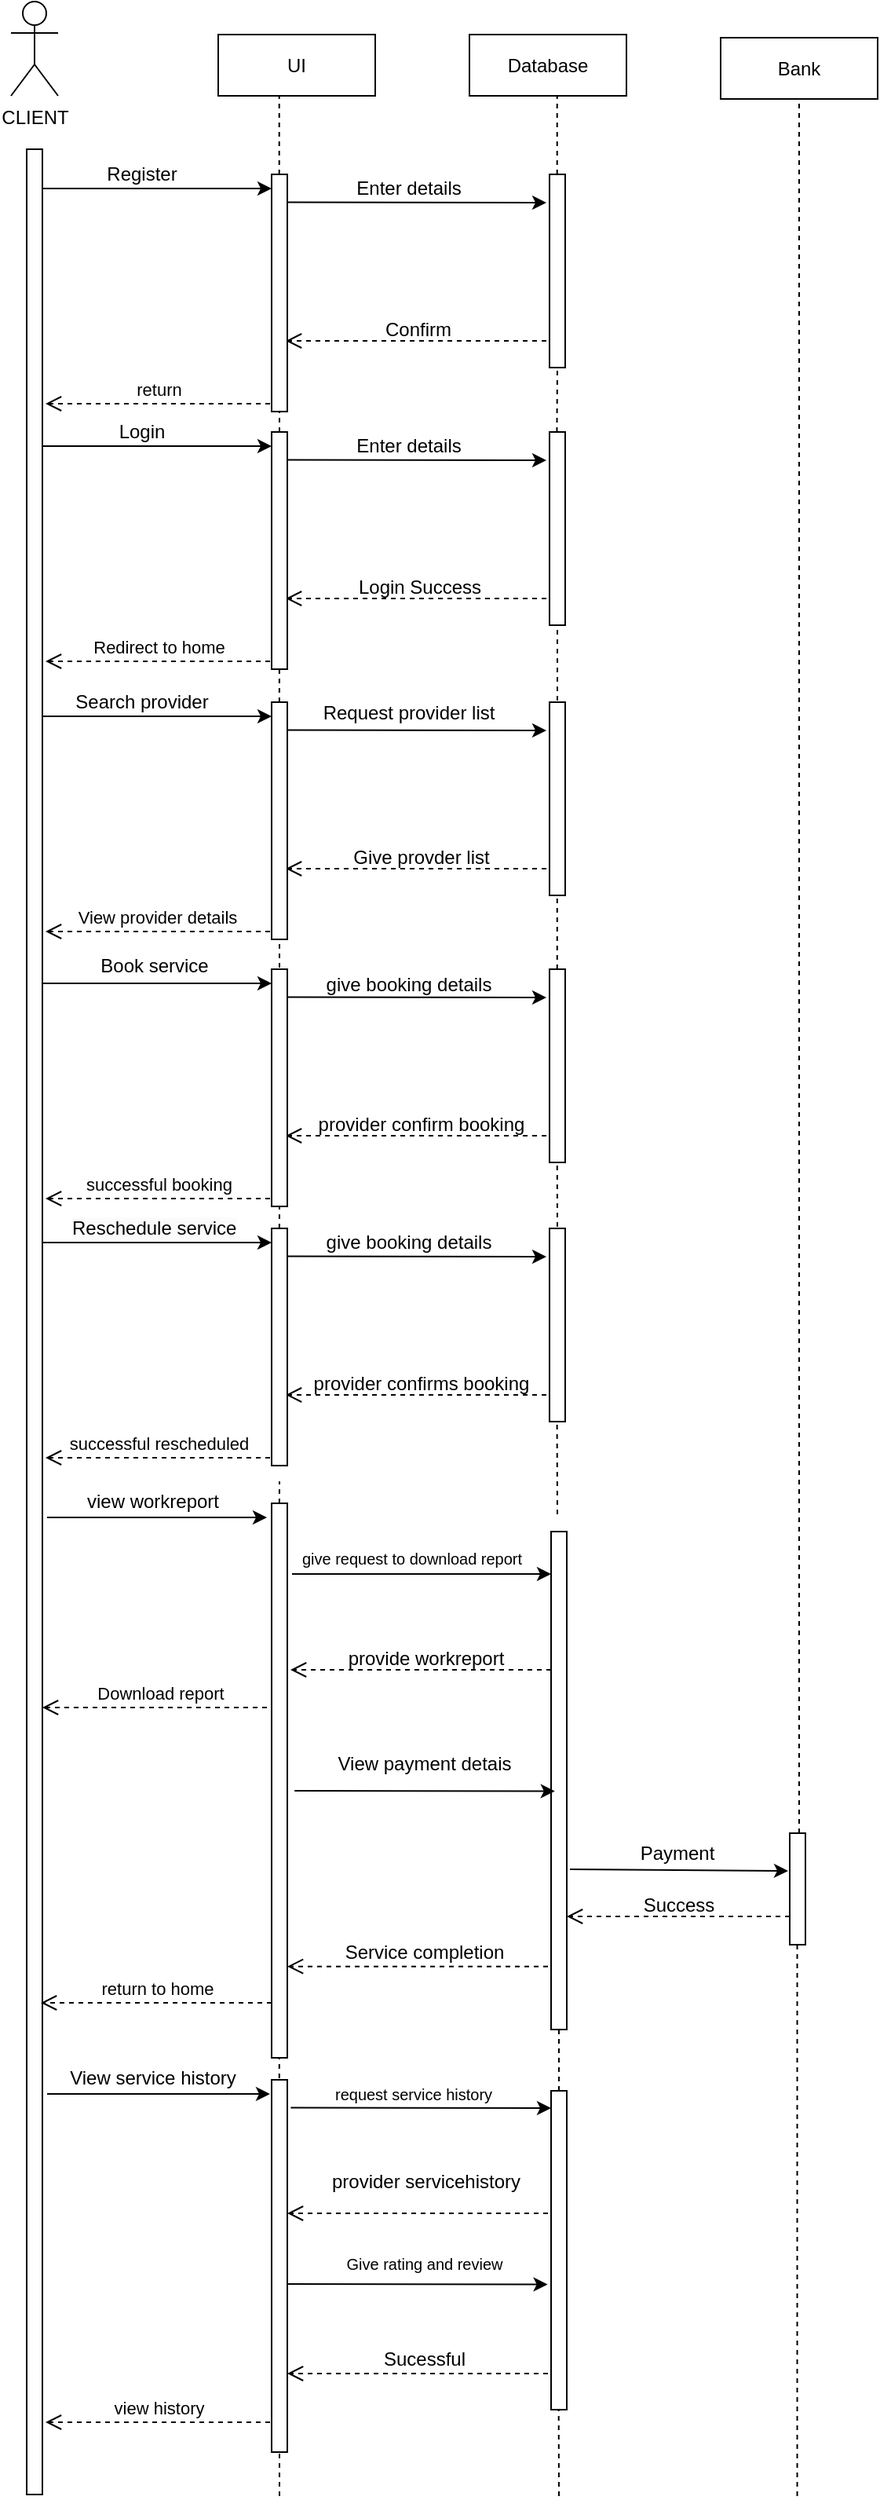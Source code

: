 <mxfile version="23.1.1" type="device">
  <diagram name="Page-1" id="2YBvvXClWsGukQMizWep">
    <mxGraphModel dx="3713" dy="1860" grid="0" gridSize="10" guides="1" tooltips="1" connect="1" arrows="1" fold="1" page="1" pageScale="1" pageWidth="1100" pageHeight="1700" math="0" shadow="0">
      <root>
        <mxCell id="0" />
        <mxCell id="1" parent="0" />
        <mxCell id="aM9ryv3xv72pqoxQDRHE-8" value="return" style="html=1;verticalAlign=bottom;endArrow=open;dashed=1;endSize=8;edgeStyle=elbowEdgeStyle;elbow=vertical;curved=0;rounded=0;" parent="1" edge="1">
          <mxGeometry x="0.003" relative="1" as="geometry">
            <mxPoint x="118" y="280" as="targetPoint" />
            <Array as="points">
              <mxPoint x="190" y="280" />
            </Array>
            <mxPoint x="261" y="280" as="sourcePoint" />
            <mxPoint as="offset" />
          </mxGeometry>
        </mxCell>
        <mxCell id="08ouj5gp9ZTIwRJ0SyTi-5" value="CLIENT" style="shape=umlActor;verticalLabelPosition=bottom;verticalAlign=top;html=1;outlineConnect=0;" parent="1" vertex="1">
          <mxGeometry x="96" y="24" width="30" height="60" as="geometry" />
        </mxCell>
        <mxCell id="08ouj5gp9ZTIwRJ0SyTi-7" value="" style="html=1;points=[];perimeter=orthogonalPerimeter;outlineConnect=0;targetShapes=umlLifeline;portConstraint=eastwest;newEdgeStyle={&quot;edgeStyle&quot;:&quot;elbowEdgeStyle&quot;,&quot;elbow&quot;:&quot;vertical&quot;,&quot;curved&quot;:0,&quot;rounded&quot;:0};" parent="1" vertex="1">
          <mxGeometry x="106" y="118" width="10" height="1493" as="geometry" />
        </mxCell>
        <mxCell id="08ouj5gp9ZTIwRJ0SyTi-8" value="" style="endArrow=classic;html=1;rounded=0;" parent="1" source="08ouj5gp9ZTIwRJ0SyTi-7" edge="1">
          <mxGeometry width="50" height="50" relative="1" as="geometry">
            <mxPoint x="345" y="193" as="sourcePoint" />
            <mxPoint x="262" y="143" as="targetPoint" />
          </mxGeometry>
        </mxCell>
        <mxCell id="08ouj5gp9ZTIwRJ0SyTi-9" value="Register" style="text;html=1;align=center;verticalAlign=middle;resizable=0;points=[];autosize=1;strokeColor=none;fillColor=none;" parent="1" vertex="1">
          <mxGeometry x="147" y="121" width="63" height="26" as="geometry" />
        </mxCell>
        <mxCell id="08ouj5gp9ZTIwRJ0SyTi-10" value="" style="endArrow=classic;html=1;rounded=0;exitX=1.02;exitY=0.169;exitDx=0;exitDy=0;exitPerimeter=0;" parent="1" edge="1">
          <mxGeometry width="50" height="50" relative="1" as="geometry">
            <mxPoint x="271.2" y="151.73" as="sourcePoint" />
            <mxPoint x="437" y="152" as="targetPoint" />
          </mxGeometry>
        </mxCell>
        <mxCell id="08ouj5gp9ZTIwRJ0SyTi-11" value="Enter details" style="text;html=1;align=center;verticalAlign=middle;resizable=0;points=[];autosize=1;strokeColor=none;fillColor=none;" parent="1" vertex="1">
          <mxGeometry x="306" y="130" width="85" height="26" as="geometry" />
        </mxCell>
        <mxCell id="08ouj5gp9ZTIwRJ0SyTi-12" value="" style="html=1;verticalAlign=bottom;endArrow=open;dashed=1;endSize=8;edgeStyle=elbowEdgeStyle;elbow=vertical;curved=0;rounded=0;" parent="1" edge="1">
          <mxGeometry x="0.003" relative="1" as="geometry">
            <mxPoint x="271" y="240" as="targetPoint" />
            <Array as="points">
              <mxPoint x="330" y="240" />
            </Array>
            <mxPoint x="437" y="240" as="sourcePoint" />
            <mxPoint as="offset" />
          </mxGeometry>
        </mxCell>
        <mxCell id="08ouj5gp9ZTIwRJ0SyTi-13" value="Confirm" style="text;html=1;align=center;verticalAlign=middle;resizable=0;points=[];autosize=1;strokeColor=none;fillColor=none;" parent="1" vertex="1">
          <mxGeometry x="325" y="220" width="60" height="26" as="geometry" />
        </mxCell>
        <mxCell id="08ouj5gp9ZTIwRJ0SyTi-14" value="" style="html=1;points=[];perimeter=orthogonalPerimeter;outlineConnect=0;targetShapes=umlLifeline;portConstraint=eastwest;newEdgeStyle={&quot;edgeStyle&quot;:&quot;elbowEdgeStyle&quot;,&quot;elbow&quot;:&quot;vertical&quot;,&quot;curved&quot;:0,&quot;rounded&quot;:0};" parent="1" vertex="1">
          <mxGeometry x="262" y="134" width="10" height="151" as="geometry" />
        </mxCell>
        <mxCell id="08ouj5gp9ZTIwRJ0SyTi-15" value="UI" style="rounded=0;whiteSpace=wrap;html=1;" parent="1" vertex="1">
          <mxGeometry x="228" y="45" width="100" height="39" as="geometry" />
        </mxCell>
        <mxCell id="08ouj5gp9ZTIwRJ0SyTi-17" value="Database" style="rounded=0;whiteSpace=wrap;html=1;" parent="1" vertex="1">
          <mxGeometry x="388" y="45" width="100" height="39" as="geometry" />
        </mxCell>
        <mxCell id="08ouj5gp9ZTIwRJ0SyTi-18" value="" style="html=1;points=[];perimeter=orthogonalPerimeter;outlineConnect=0;targetShapes=umlLifeline;portConstraint=eastwest;newEdgeStyle={&quot;edgeStyle&quot;:&quot;elbowEdgeStyle&quot;,&quot;elbow&quot;:&quot;vertical&quot;,&quot;curved&quot;:0,&quot;rounded&quot;:0};" parent="1" vertex="1">
          <mxGeometry x="439" y="134" width="10" height="123" as="geometry" />
        </mxCell>
        <mxCell id="08ouj5gp9ZTIwRJ0SyTi-19" value="Bank" style="rounded=0;whiteSpace=wrap;html=1;" parent="1" vertex="1">
          <mxGeometry x="548" y="47" width="100" height="39" as="geometry" />
        </mxCell>
        <mxCell id="08ouj5gp9ZTIwRJ0SyTi-20" value="Redirect to home" style="html=1;verticalAlign=bottom;endArrow=open;dashed=1;endSize=8;edgeStyle=elbowEdgeStyle;elbow=vertical;curved=0;rounded=0;" parent="1" edge="1">
          <mxGeometry x="0.003" relative="1" as="geometry">
            <mxPoint x="118" y="444" as="targetPoint" />
            <Array as="points">
              <mxPoint x="190" y="444" />
            </Array>
            <mxPoint x="261" y="444" as="sourcePoint" />
            <mxPoint as="offset" />
          </mxGeometry>
        </mxCell>
        <mxCell id="08ouj5gp9ZTIwRJ0SyTi-21" value="" style="endArrow=classic;html=1;rounded=0;" parent="1" edge="1">
          <mxGeometry width="50" height="50" relative="1" as="geometry">
            <mxPoint x="116" y="307" as="sourcePoint" />
            <mxPoint x="262" y="307" as="targetPoint" />
          </mxGeometry>
        </mxCell>
        <mxCell id="08ouj5gp9ZTIwRJ0SyTi-22" value="Login" style="text;html=1;align=center;verticalAlign=middle;resizable=0;points=[];autosize=1;strokeColor=none;fillColor=none;" parent="1" vertex="1">
          <mxGeometry x="155" y="285" width="47" height="26" as="geometry" />
        </mxCell>
        <mxCell id="08ouj5gp9ZTIwRJ0SyTi-23" value="" style="endArrow=classic;html=1;rounded=0;exitX=1.02;exitY=0.169;exitDx=0;exitDy=0;exitPerimeter=0;" parent="1" edge="1">
          <mxGeometry width="50" height="50" relative="1" as="geometry">
            <mxPoint x="271.2" y="315.73" as="sourcePoint" />
            <mxPoint x="437" y="316" as="targetPoint" />
          </mxGeometry>
        </mxCell>
        <mxCell id="08ouj5gp9ZTIwRJ0SyTi-24" value="Enter details" style="text;html=1;align=center;verticalAlign=middle;resizable=0;points=[];autosize=1;strokeColor=none;fillColor=none;" parent="1" vertex="1">
          <mxGeometry x="306" y="294" width="85" height="26" as="geometry" />
        </mxCell>
        <mxCell id="08ouj5gp9ZTIwRJ0SyTi-25" value="" style="html=1;verticalAlign=bottom;endArrow=open;dashed=1;endSize=8;edgeStyle=elbowEdgeStyle;elbow=vertical;curved=0;rounded=0;" parent="1" edge="1">
          <mxGeometry x="0.003" relative="1" as="geometry">
            <mxPoint x="271" y="404" as="targetPoint" />
            <Array as="points">
              <mxPoint x="330" y="404" />
            </Array>
            <mxPoint x="437" y="404" as="sourcePoint" />
            <mxPoint as="offset" />
          </mxGeometry>
        </mxCell>
        <mxCell id="08ouj5gp9ZTIwRJ0SyTi-26" value="Login Success" style="text;html=1;align=center;verticalAlign=middle;resizable=0;points=[];autosize=1;strokeColor=none;fillColor=none;" parent="1" vertex="1">
          <mxGeometry x="308" y="384" width="96" height="26" as="geometry" />
        </mxCell>
        <mxCell id="08ouj5gp9ZTIwRJ0SyTi-27" value="" style="html=1;points=[];perimeter=orthogonalPerimeter;outlineConnect=0;targetShapes=umlLifeline;portConstraint=eastwest;newEdgeStyle={&quot;edgeStyle&quot;:&quot;elbowEdgeStyle&quot;,&quot;elbow&quot;:&quot;vertical&quot;,&quot;curved&quot;:0,&quot;rounded&quot;:0};" parent="1" vertex="1">
          <mxGeometry x="262" y="298" width="10" height="151" as="geometry" />
        </mxCell>
        <mxCell id="08ouj5gp9ZTIwRJ0SyTi-28" value="" style="html=1;points=[];perimeter=orthogonalPerimeter;outlineConnect=0;targetShapes=umlLifeline;portConstraint=eastwest;newEdgeStyle={&quot;edgeStyle&quot;:&quot;elbowEdgeStyle&quot;,&quot;elbow&quot;:&quot;vertical&quot;,&quot;curved&quot;:0,&quot;rounded&quot;:0};" parent="1" vertex="1">
          <mxGeometry x="439" y="298" width="10" height="123" as="geometry" />
        </mxCell>
        <mxCell id="08ouj5gp9ZTIwRJ0SyTi-29" value="View provider details" style="html=1;verticalAlign=bottom;endArrow=open;dashed=1;endSize=8;edgeStyle=elbowEdgeStyle;elbow=vertical;curved=0;rounded=0;" parent="1" edge="1">
          <mxGeometry x="0.007" relative="1" as="geometry">
            <mxPoint x="118" y="616" as="targetPoint" />
            <Array as="points">
              <mxPoint x="190" y="616" />
            </Array>
            <mxPoint x="261" y="616" as="sourcePoint" />
            <mxPoint as="offset" />
          </mxGeometry>
        </mxCell>
        <mxCell id="08ouj5gp9ZTIwRJ0SyTi-30" value="" style="endArrow=classic;html=1;rounded=0;" parent="1" edge="1">
          <mxGeometry width="50" height="50" relative="1" as="geometry">
            <mxPoint x="116" y="479" as="sourcePoint" />
            <mxPoint x="262" y="479" as="targetPoint" />
          </mxGeometry>
        </mxCell>
        <mxCell id="08ouj5gp9ZTIwRJ0SyTi-31" value="Search provider" style="text;html=1;align=center;verticalAlign=middle;resizable=0;points=[];autosize=1;strokeColor=none;fillColor=none;" parent="1" vertex="1">
          <mxGeometry x="127" y="457" width="103" height="26" as="geometry" />
        </mxCell>
        <mxCell id="08ouj5gp9ZTIwRJ0SyTi-32" value="" style="endArrow=classic;html=1;rounded=0;exitX=1.02;exitY=0.169;exitDx=0;exitDy=0;exitPerimeter=0;" parent="1" edge="1">
          <mxGeometry width="50" height="50" relative="1" as="geometry">
            <mxPoint x="271.2" y="487.73" as="sourcePoint" />
            <mxPoint x="437" y="488" as="targetPoint" />
          </mxGeometry>
        </mxCell>
        <mxCell id="08ouj5gp9ZTIwRJ0SyTi-33" value="Request provider list" style="text;html=1;align=center;verticalAlign=middle;resizable=0;points=[];autosize=1;strokeColor=none;fillColor=none;" parent="1" vertex="1">
          <mxGeometry x="285" y="464" width="127" height="26" as="geometry" />
        </mxCell>
        <mxCell id="08ouj5gp9ZTIwRJ0SyTi-34" value="" style="html=1;verticalAlign=bottom;endArrow=open;dashed=1;endSize=8;edgeStyle=elbowEdgeStyle;elbow=vertical;curved=0;rounded=0;" parent="1" edge="1">
          <mxGeometry x="0.003" relative="1" as="geometry">
            <mxPoint x="271" y="576" as="targetPoint" />
            <Array as="points">
              <mxPoint x="330" y="576" />
            </Array>
            <mxPoint x="437" y="576" as="sourcePoint" />
            <mxPoint as="offset" />
          </mxGeometry>
        </mxCell>
        <mxCell id="08ouj5gp9ZTIwRJ0SyTi-35" value="Give provder list" style="text;html=1;align=center;verticalAlign=middle;resizable=0;points=[];autosize=1;strokeColor=none;fillColor=none;" parent="1" vertex="1">
          <mxGeometry x="304" y="556" width="105" height="26" as="geometry" />
        </mxCell>
        <mxCell id="08ouj5gp9ZTIwRJ0SyTi-36" value="" style="html=1;points=[];perimeter=orthogonalPerimeter;outlineConnect=0;targetShapes=umlLifeline;portConstraint=eastwest;newEdgeStyle={&quot;edgeStyle&quot;:&quot;elbowEdgeStyle&quot;,&quot;elbow&quot;:&quot;vertical&quot;,&quot;curved&quot;:0,&quot;rounded&quot;:0};" parent="1" vertex="1">
          <mxGeometry x="262" y="470" width="10" height="151" as="geometry" />
        </mxCell>
        <mxCell id="08ouj5gp9ZTIwRJ0SyTi-37" value="" style="html=1;points=[];perimeter=orthogonalPerimeter;outlineConnect=0;targetShapes=umlLifeline;portConstraint=eastwest;newEdgeStyle={&quot;edgeStyle&quot;:&quot;elbowEdgeStyle&quot;,&quot;elbow&quot;:&quot;vertical&quot;,&quot;curved&quot;:0,&quot;rounded&quot;:0};" parent="1" vertex="1">
          <mxGeometry x="439" y="470" width="10" height="123" as="geometry" />
        </mxCell>
        <mxCell id="08ouj5gp9ZTIwRJ0SyTi-47" value="successful booking" style="html=1;verticalAlign=bottom;endArrow=open;dashed=1;endSize=8;edgeStyle=elbowEdgeStyle;elbow=vertical;curved=0;rounded=0;" parent="1" edge="1">
          <mxGeometry x="0.003" relative="1" as="geometry">
            <mxPoint x="118" y="786" as="targetPoint" />
            <Array as="points">
              <mxPoint x="190" y="786" />
            </Array>
            <mxPoint x="261" y="786" as="sourcePoint" />
            <mxPoint as="offset" />
          </mxGeometry>
        </mxCell>
        <mxCell id="08ouj5gp9ZTIwRJ0SyTi-48" value="" style="endArrow=classic;html=1;rounded=0;" parent="1" edge="1">
          <mxGeometry width="50" height="50" relative="1" as="geometry">
            <mxPoint x="116" y="649" as="sourcePoint" />
            <mxPoint x="262" y="649" as="targetPoint" />
          </mxGeometry>
        </mxCell>
        <mxCell id="08ouj5gp9ZTIwRJ0SyTi-49" value="Book service" style="text;html=1;align=center;verticalAlign=middle;resizable=0;points=[];autosize=1;strokeColor=none;fillColor=none;" parent="1" vertex="1">
          <mxGeometry x="143" y="625" width="87" height="26" as="geometry" />
        </mxCell>
        <mxCell id="08ouj5gp9ZTIwRJ0SyTi-50" value="" style="endArrow=classic;html=1;rounded=0;exitX=1.02;exitY=0.169;exitDx=0;exitDy=0;exitPerimeter=0;" parent="1" edge="1">
          <mxGeometry width="50" height="50" relative="1" as="geometry">
            <mxPoint x="271.2" y="657.73" as="sourcePoint" />
            <mxPoint x="437" y="658" as="targetPoint" />
          </mxGeometry>
        </mxCell>
        <mxCell id="08ouj5gp9ZTIwRJ0SyTi-51" value="give booking details" style="text;html=1;align=center;verticalAlign=middle;resizable=0;points=[];autosize=1;strokeColor=none;fillColor=none;" parent="1" vertex="1">
          <mxGeometry x="287" y="637" width="123" height="26" as="geometry" />
        </mxCell>
        <mxCell id="08ouj5gp9ZTIwRJ0SyTi-52" value="" style="html=1;verticalAlign=bottom;endArrow=open;dashed=1;endSize=8;edgeStyle=elbowEdgeStyle;elbow=vertical;curved=0;rounded=0;" parent="1" edge="1">
          <mxGeometry x="0.003" relative="1" as="geometry">
            <mxPoint x="271" y="746" as="targetPoint" />
            <Array as="points">
              <mxPoint x="330" y="746" />
            </Array>
            <mxPoint x="437" y="746" as="sourcePoint" />
            <mxPoint as="offset" />
          </mxGeometry>
        </mxCell>
        <mxCell id="08ouj5gp9ZTIwRJ0SyTi-53" value="provider confirm booking" style="text;html=1;align=center;verticalAlign=middle;resizable=0;points=[];autosize=1;strokeColor=none;fillColor=none;" parent="1" vertex="1">
          <mxGeometry x="282" y="726" width="149" height="26" as="geometry" />
        </mxCell>
        <mxCell id="08ouj5gp9ZTIwRJ0SyTi-54" value="" style="html=1;points=[];perimeter=orthogonalPerimeter;outlineConnect=0;targetShapes=umlLifeline;portConstraint=eastwest;newEdgeStyle={&quot;edgeStyle&quot;:&quot;elbowEdgeStyle&quot;,&quot;elbow&quot;:&quot;vertical&quot;,&quot;curved&quot;:0,&quot;rounded&quot;:0};" parent="1" vertex="1">
          <mxGeometry x="262" y="640" width="10" height="151" as="geometry" />
        </mxCell>
        <mxCell id="08ouj5gp9ZTIwRJ0SyTi-55" value="" style="html=1;points=[];perimeter=orthogonalPerimeter;outlineConnect=0;targetShapes=umlLifeline;portConstraint=eastwest;newEdgeStyle={&quot;edgeStyle&quot;:&quot;elbowEdgeStyle&quot;,&quot;elbow&quot;:&quot;vertical&quot;,&quot;curved&quot;:0,&quot;rounded&quot;:0};" parent="1" vertex="1">
          <mxGeometry x="439" y="640" width="10" height="123" as="geometry" />
        </mxCell>
        <mxCell id="unTARabPfrPa24ZzhbON-1" value="" style="group" parent="1" vertex="1" connectable="0">
          <mxGeometry x="119" y="966" width="483" height="618" as="geometry" />
        </mxCell>
        <mxCell id="08ouj5gp9ZTIwRJ0SyTi-66" value="Download report" style="html=1;verticalAlign=bottom;endArrow=open;dashed=1;endSize=8;edgeStyle=elbowEdgeStyle;elbow=vertical;curved=0;rounded=0;" parent="unTARabPfrPa24ZzhbON-1" edge="1">
          <mxGeometry x="0.003" relative="1" as="geometry">
            <mxPoint x="-3" y="144" as="targetPoint" />
            <Array as="points">
              <mxPoint x="75" y="144" />
            </Array>
            <mxPoint x="146" y="144" as="sourcePoint" />
            <mxPoint as="offset" />
          </mxGeometry>
        </mxCell>
        <mxCell id="08ouj5gp9ZTIwRJ0SyTi-67" value="" style="endArrow=classic;html=1;rounded=0;" parent="unTARabPfrPa24ZzhbON-1" edge="1">
          <mxGeometry width="50" height="50" relative="1" as="geometry">
            <mxPoint y="23" as="sourcePoint" />
            <mxPoint x="140" y="23" as="targetPoint" />
          </mxGeometry>
        </mxCell>
        <mxCell id="08ouj5gp9ZTIwRJ0SyTi-68" value="" style="endArrow=classic;html=1;rounded=0;exitX=1.02;exitY=0.169;exitDx=0;exitDy=0;exitPerimeter=0;" parent="unTARabPfrPa24ZzhbON-1" edge="1" target="08ouj5gp9ZTIwRJ0SyTi-73">
          <mxGeometry width="50" height="50" relative="1" as="geometry">
            <mxPoint x="156.0" y="59" as="sourcePoint" />
            <mxPoint x="317" y="59" as="targetPoint" />
          </mxGeometry>
        </mxCell>
        <mxCell id="08ouj5gp9ZTIwRJ0SyTi-69" value="&lt;font style=&quot;font-size: 10px;&quot;&gt;give request to download report&lt;/font&gt;" style="text;html=1;align=center;verticalAlign=middle;resizable=0;points=[];autosize=1;strokeColor=none;fillColor=none;" parent="unTARabPfrPa24ZzhbON-1" vertex="1">
          <mxGeometry x="153" y="36" width="158" height="26" as="geometry" />
        </mxCell>
        <mxCell id="08ouj5gp9ZTIwRJ0SyTi-70" value="" style="html=1;verticalAlign=bottom;endArrow=open;dashed=1;endSize=8;edgeStyle=elbowEdgeStyle;elbow=vertical;curved=0;rounded=0;" parent="unTARabPfrPa24ZzhbON-1" edge="1">
          <mxGeometry x="0.003" relative="1" as="geometry">
            <mxPoint x="155" y="120" as="targetPoint" />
            <Array as="points">
              <mxPoint x="214" y="120" />
            </Array>
            <mxPoint x="321" y="120" as="sourcePoint" />
            <mxPoint as="offset" />
          </mxGeometry>
        </mxCell>
        <mxCell id="08ouj5gp9ZTIwRJ0SyTi-71" value="provide workreport" style="text;html=1;align=center;verticalAlign=middle;resizable=0;points=[];autosize=1;strokeColor=none;fillColor=none;" parent="unTARabPfrPa24ZzhbON-1" vertex="1">
          <mxGeometry x="182" y="100" width="117" height="26" as="geometry" />
        </mxCell>
        <mxCell id="08ouj5gp9ZTIwRJ0SyTi-72" value="" style="html=1;points=[];perimeter=orthogonalPerimeter;outlineConnect=0;targetShapes=umlLifeline;portConstraint=eastwest;newEdgeStyle={&quot;edgeStyle&quot;:&quot;elbowEdgeStyle&quot;,&quot;elbow&quot;:&quot;vertical&quot;,&quot;curved&quot;:0,&quot;rounded&quot;:0};" parent="unTARabPfrPa24ZzhbON-1" vertex="1">
          <mxGeometry x="143" y="14" width="10" height="353" as="geometry" />
        </mxCell>
        <mxCell id="08ouj5gp9ZTIwRJ0SyTi-73" value="" style="html=1;points=[];perimeter=orthogonalPerimeter;outlineConnect=0;targetShapes=umlLifeline;portConstraint=eastwest;newEdgeStyle={&quot;edgeStyle&quot;:&quot;elbowEdgeStyle&quot;,&quot;elbow&quot;:&quot;vertical&quot;,&quot;curved&quot;:0,&quot;rounded&quot;:0};" parent="unTARabPfrPa24ZzhbON-1" vertex="1">
          <mxGeometry x="321" y="32" width="10" height="317" as="geometry" />
        </mxCell>
        <mxCell id="08ouj5gp9ZTIwRJ0SyTi-74" value="view workreport" style="text;html=1;align=center;verticalAlign=middle;resizable=0;points=[];autosize=1;strokeColor=none;fillColor=none;" parent="unTARabPfrPa24ZzhbON-1" vertex="1">
          <mxGeometry x="16" width="102" height="26" as="geometry" />
        </mxCell>
        <mxCell id="08ouj5gp9ZTIwRJ0SyTi-89" value="view history" style="html=1;verticalAlign=bottom;endArrow=open;dashed=1;endSize=8;edgeStyle=elbowEdgeStyle;elbow=vertical;curved=0;rounded=0;" parent="unTARabPfrPa24ZzhbON-1" edge="1">
          <mxGeometry x="0.003" relative="1" as="geometry">
            <mxPoint x="-1" y="599" as="targetPoint" />
            <Array as="points">
              <mxPoint x="71" y="599" />
            </Array>
            <mxPoint x="142" y="599" as="sourcePoint" />
            <mxPoint as="offset" />
          </mxGeometry>
        </mxCell>
        <mxCell id="08ouj5gp9ZTIwRJ0SyTi-90" value="" style="endArrow=classic;html=1;rounded=0;" parent="unTARabPfrPa24ZzhbON-1" edge="1">
          <mxGeometry width="50" height="50" relative="1" as="geometry">
            <mxPoint y="390" as="sourcePoint" />
            <mxPoint x="142" y="390" as="targetPoint" />
          </mxGeometry>
        </mxCell>
        <mxCell id="08ouj5gp9ZTIwRJ0SyTi-91" value="" style="endArrow=classic;html=1;rounded=0;exitX=1.02;exitY=0.169;exitDx=0;exitDy=0;exitPerimeter=0;" parent="unTARabPfrPa24ZzhbON-1" edge="1">
          <mxGeometry width="50" height="50" relative="1" as="geometry">
            <mxPoint x="155.2" y="398.73" as="sourcePoint" />
            <mxPoint x="321" y="399" as="targetPoint" />
          </mxGeometry>
        </mxCell>
        <mxCell id="08ouj5gp9ZTIwRJ0SyTi-92" value="&lt;font style=&quot;font-size: 10px;&quot;&gt;request service history&lt;/font&gt;" style="text;html=1;align=center;verticalAlign=middle;resizable=0;points=[];autosize=1;strokeColor=none;fillColor=none;" parent="unTARabPfrPa24ZzhbON-1" vertex="1">
          <mxGeometry x="174" y="377" width="118" height="26" as="geometry" />
        </mxCell>
        <mxCell id="08ouj5gp9ZTIwRJ0SyTi-93" value="" style="html=1;verticalAlign=bottom;endArrow=open;dashed=1;endSize=8;edgeStyle=elbowEdgeStyle;elbow=vertical;curved=0;rounded=0;" parent="unTARabPfrPa24ZzhbON-1" edge="1">
          <mxGeometry x="0.003" relative="1" as="geometry">
            <mxPoint x="153" y="466" as="targetPoint" />
            <Array as="points">
              <mxPoint x="212" y="466" />
            </Array>
            <mxPoint x="319" y="466" as="sourcePoint" />
            <mxPoint as="offset" />
          </mxGeometry>
        </mxCell>
        <mxCell id="08ouj5gp9ZTIwRJ0SyTi-95" value="provider servicehistory" style="text;html=1;align=center;verticalAlign=middle;resizable=0;points=[];autosize=1;strokeColor=none;fillColor=none;" parent="unTARabPfrPa24ZzhbON-1" vertex="1">
          <mxGeometry x="171.5" y="433" width="138" height="26" as="geometry" />
        </mxCell>
        <mxCell id="08ouj5gp9ZTIwRJ0SyTi-96" value="" style="html=1;points=[];perimeter=orthogonalPerimeter;outlineConnect=0;targetShapes=umlLifeline;portConstraint=eastwest;newEdgeStyle={&quot;edgeStyle&quot;:&quot;elbowEdgeStyle&quot;,&quot;elbow&quot;:&quot;vertical&quot;,&quot;curved&quot;:0,&quot;rounded&quot;:0};" parent="unTARabPfrPa24ZzhbON-1" vertex="1">
          <mxGeometry x="143" y="381" width="10" height="237" as="geometry" />
        </mxCell>
        <mxCell id="08ouj5gp9ZTIwRJ0SyTi-97" value="" style="html=1;points=[];perimeter=orthogonalPerimeter;outlineConnect=0;targetShapes=umlLifeline;portConstraint=eastwest;newEdgeStyle={&quot;edgeStyle&quot;:&quot;elbowEdgeStyle&quot;,&quot;elbow&quot;:&quot;vertical&quot;,&quot;curved&quot;:0,&quot;rounded&quot;:0};" parent="unTARabPfrPa24ZzhbON-1" vertex="1">
          <mxGeometry x="321" y="388" width="10" height="203" as="geometry" />
        </mxCell>
        <mxCell id="08ouj5gp9ZTIwRJ0SyTi-98" value="View service history" style="text;html=1;align=center;verticalAlign=middle;resizable=0;points=[];autosize=1;strokeColor=none;fillColor=none;" parent="unTARabPfrPa24ZzhbON-1" vertex="1">
          <mxGeometry x="5" y="367" width="124" height="26" as="geometry" />
        </mxCell>
        <mxCell id="08ouj5gp9ZTIwRJ0SyTi-99" value="" style="endArrow=classic;html=1;rounded=0;exitX=1.02;exitY=0.169;exitDx=0;exitDy=0;exitPerimeter=0;" parent="unTARabPfrPa24ZzhbON-1" edge="1">
          <mxGeometry width="50" height="50" relative="1" as="geometry">
            <mxPoint x="153.0" y="511" as="sourcePoint" />
            <mxPoint x="318.8" y="511.27" as="targetPoint" />
          </mxGeometry>
        </mxCell>
        <mxCell id="08ouj5gp9ZTIwRJ0SyTi-100" value="&lt;font style=&quot;font-size: 10px;&quot;&gt;Give rating and review&lt;/font&gt;" style="text;html=1;align=center;verticalAlign=middle;resizable=0;points=[];autosize=1;strokeColor=none;fillColor=none;" parent="unTARabPfrPa24ZzhbON-1" vertex="1">
          <mxGeometry x="181" y="485" width="118" height="26" as="geometry" />
        </mxCell>
        <mxCell id="08ouj5gp9ZTIwRJ0SyTi-101" value="" style="html=1;verticalAlign=bottom;endArrow=open;dashed=1;endSize=8;edgeStyle=elbowEdgeStyle;elbow=vertical;curved=0;rounded=0;" parent="unTARabPfrPa24ZzhbON-1" edge="1">
          <mxGeometry x="0.003" relative="1" as="geometry">
            <mxPoint x="153" y="568" as="targetPoint" />
            <Array as="points">
              <mxPoint x="212" y="568" />
            </Array>
            <mxPoint x="319" y="568" as="sourcePoint" />
            <mxPoint as="offset" />
          </mxGeometry>
        </mxCell>
        <mxCell id="08ouj5gp9ZTIwRJ0SyTi-102" value="Sucessful" style="text;html=1;align=center;verticalAlign=middle;resizable=0;points=[];autosize=1;strokeColor=none;fillColor=none;" parent="unTARabPfrPa24ZzhbON-1" vertex="1">
          <mxGeometry x="205" y="546" width="70" height="26" as="geometry" />
        </mxCell>
        <mxCell id="08ouj5gp9ZTIwRJ0SyTi-104" value="" style="endArrow=classic;html=1;rounded=0;exitX=1.02;exitY=0.169;exitDx=0;exitDy=0;exitPerimeter=0;" parent="unTARabPfrPa24ZzhbON-1" edge="1">
          <mxGeometry width="50" height="50" relative="1" as="geometry">
            <mxPoint x="157.6" y="197" as="sourcePoint" />
            <mxPoint x="323.4" y="197.27" as="targetPoint" />
          </mxGeometry>
        </mxCell>
        <mxCell id="08ouj5gp9ZTIwRJ0SyTi-105" value="View payment detais" style="text;html=1;align=center;verticalAlign=middle;resizable=0;points=[];autosize=1;strokeColor=none;fillColor=none;" parent="unTARabPfrPa24ZzhbON-1" vertex="1">
          <mxGeometry x="175.5" y="167" width="129" height="26" as="geometry" />
        </mxCell>
        <mxCell id="08ouj5gp9ZTIwRJ0SyTi-106" value="" style="html=1;points=[];perimeter=orthogonalPerimeter;outlineConnect=0;targetShapes=umlLifeline;portConstraint=eastwest;newEdgeStyle={&quot;edgeStyle&quot;:&quot;elbowEdgeStyle&quot;,&quot;elbow&quot;:&quot;vertical&quot;,&quot;curved&quot;:0,&quot;rounded&quot;:0};" parent="unTARabPfrPa24ZzhbON-1" vertex="1">
          <mxGeometry x="473" y="224" width="10" height="71" as="geometry" />
        </mxCell>
        <mxCell id="08ouj5gp9ZTIwRJ0SyTi-107" value="" style="endArrow=classic;html=1;rounded=0;exitX=1.02;exitY=0.169;exitDx=0;exitDy=0;exitPerimeter=0;" parent="unTARabPfrPa24ZzhbON-1" edge="1">
          <mxGeometry width="50" height="50" relative="1" as="geometry">
            <mxPoint x="333" y="247" as="sourcePoint" />
            <mxPoint x="472" y="248" as="targetPoint" />
          </mxGeometry>
        </mxCell>
        <mxCell id="08ouj5gp9ZTIwRJ0SyTi-108" value="Payment" style="text;html=1;align=center;verticalAlign=middle;resizable=0;points=[];autosize=1;strokeColor=none;fillColor=none;" parent="unTARabPfrPa24ZzhbON-1" vertex="1">
          <mxGeometry x="368" y="224" width="65" height="26" as="geometry" />
        </mxCell>
        <mxCell id="08ouj5gp9ZTIwRJ0SyTi-109" value="" style="html=1;verticalAlign=bottom;endArrow=open;dashed=1;endSize=8;edgeStyle=elbowEdgeStyle;elbow=vertical;curved=0;rounded=0;" parent="unTARabPfrPa24ZzhbON-1" target="08ouj5gp9ZTIwRJ0SyTi-73" edge="1">
          <mxGeometry x="0.003" relative="1" as="geometry">
            <mxPoint x="307" y="277" as="targetPoint" />
            <Array as="points">
              <mxPoint x="366" y="277" />
            </Array>
            <mxPoint x="473" y="277" as="sourcePoint" />
            <mxPoint as="offset" />
          </mxGeometry>
        </mxCell>
        <mxCell id="08ouj5gp9ZTIwRJ0SyTi-112" value="Success" style="text;html=1;align=center;verticalAlign=middle;resizable=0;points=[];autosize=1;strokeColor=none;fillColor=none;" parent="unTARabPfrPa24ZzhbON-1" vertex="1">
          <mxGeometry x="370" y="257" width="63" height="26" as="geometry" />
        </mxCell>
        <mxCell id="08ouj5gp9ZTIwRJ0SyTi-113" value="" style="html=1;verticalAlign=bottom;endArrow=open;dashed=1;endSize=8;edgeStyle=elbowEdgeStyle;elbow=vertical;curved=0;rounded=0;" parent="unTARabPfrPa24ZzhbON-1" edge="1">
          <mxGeometry x="0.003" relative="1" as="geometry">
            <mxPoint x="153" y="308.86" as="targetPoint" />
            <Array as="points">
              <mxPoint x="212" y="308.86" />
            </Array>
            <mxPoint x="319" y="308.86" as="sourcePoint" />
            <mxPoint as="offset" />
          </mxGeometry>
        </mxCell>
        <mxCell id="08ouj5gp9ZTIwRJ0SyTi-114" value="Service completion" style="text;html=1;align=center;verticalAlign=middle;resizable=0;points=[];autosize=1;strokeColor=none;fillColor=none;" parent="unTARabPfrPa24ZzhbON-1" vertex="1">
          <mxGeometry x="180" y="287" width="119" height="26" as="geometry" />
        </mxCell>
        <mxCell id="08ouj5gp9ZTIwRJ0SyTi-116" value="return to home" style="html=1;verticalAlign=bottom;endArrow=open;dashed=1;endSize=8;edgeStyle=elbowEdgeStyle;elbow=vertical;curved=0;rounded=0;" parent="unTARabPfrPa24ZzhbON-1" edge="1">
          <mxGeometry x="0.003" relative="1" as="geometry">
            <mxPoint x="-4" y="332" as="targetPoint" />
            <Array as="points">
              <mxPoint x="74" y="332" />
            </Array>
            <mxPoint x="143" y="332" as="sourcePoint" />
            <mxPoint as="offset" />
          </mxGeometry>
        </mxCell>
        <mxCell id="3NO_JmdAgY7JgIi-Wcf4-8" value="" style="endArrow=none;dashed=1;html=1;rounded=0;" edge="1" parent="unTARabPfrPa24ZzhbON-1">
          <mxGeometry width="50" height="50" relative="1" as="geometry">
            <mxPoint x="147.94" y="14" as="sourcePoint" />
            <mxPoint x="148" as="targetPoint" />
          </mxGeometry>
        </mxCell>
        <mxCell id="3NO_JmdAgY7JgIi-Wcf4-11" value="" style="endArrow=none;dashed=1;html=1;rounded=0;" edge="1" parent="unTARabPfrPa24ZzhbON-1">
          <mxGeometry width="50" height="50" relative="1" as="geometry">
            <mxPoint x="147.9" y="380" as="sourcePoint" />
            <mxPoint x="147.9" y="367" as="targetPoint" />
          </mxGeometry>
        </mxCell>
        <mxCell id="3NO_JmdAgY7JgIi-Wcf4-17" value="" style="endArrow=none;dashed=1;html=1;rounded=0;" edge="1" parent="unTARabPfrPa24ZzhbON-1" source="08ouj5gp9ZTIwRJ0SyTi-97">
          <mxGeometry width="50" height="50" relative="1" as="geometry">
            <mxPoint x="276" y="398" as="sourcePoint" />
            <mxPoint x="326" y="348" as="targetPoint" />
          </mxGeometry>
        </mxCell>
        <mxCell id="3NO_JmdAgY7JgIi-Wcf4-22" value="" style="endArrow=none;dashed=1;html=1;rounded=0;" edge="1" parent="unTARabPfrPa24ZzhbON-1">
          <mxGeometry width="50" height="50" relative="1" as="geometry">
            <mxPoint x="326" y="646" as="sourcePoint" />
            <mxPoint x="325.84" y="591" as="targetPoint" />
          </mxGeometry>
        </mxCell>
        <mxCell id="3NO_JmdAgY7JgIi-Wcf4-24" value="" style="endArrow=none;dashed=1;html=1;rounded=0;" edge="1" parent="unTARabPfrPa24ZzhbON-1">
          <mxGeometry width="50" height="50" relative="1" as="geometry">
            <mxPoint x="477.77" y="646" as="sourcePoint" />
            <mxPoint x="477.77" y="295" as="targetPoint" />
          </mxGeometry>
        </mxCell>
        <mxCell id="unTARabPfrPa24ZzhbON-2" value="successful rescheduled" style="html=1;verticalAlign=bottom;endArrow=open;dashed=1;endSize=8;edgeStyle=elbowEdgeStyle;elbow=vertical;curved=0;rounded=0;" parent="1" edge="1">
          <mxGeometry x="0.003" relative="1" as="geometry">
            <mxPoint x="118" y="951" as="targetPoint" />
            <Array as="points">
              <mxPoint x="190" y="951" />
            </Array>
            <mxPoint x="261" y="951" as="sourcePoint" />
            <mxPoint as="offset" />
          </mxGeometry>
        </mxCell>
        <mxCell id="unTARabPfrPa24ZzhbON-3" value="" style="endArrow=classic;html=1;rounded=0;" parent="1" edge="1">
          <mxGeometry width="50" height="50" relative="1" as="geometry">
            <mxPoint x="116" y="814" as="sourcePoint" />
            <mxPoint x="262" y="814" as="targetPoint" />
          </mxGeometry>
        </mxCell>
        <mxCell id="unTARabPfrPa24ZzhbON-4" value="" style="endArrow=classic;html=1;rounded=0;exitX=1.02;exitY=0.169;exitDx=0;exitDy=0;exitPerimeter=0;" parent="1" edge="1">
          <mxGeometry width="50" height="50" relative="1" as="geometry">
            <mxPoint x="271.2" y="822.73" as="sourcePoint" />
            <mxPoint x="437" y="823" as="targetPoint" />
          </mxGeometry>
        </mxCell>
        <mxCell id="unTARabPfrPa24ZzhbON-5" value="give booking details" style="text;html=1;align=center;verticalAlign=middle;resizable=0;points=[];autosize=1;strokeColor=none;fillColor=none;" parent="1" vertex="1">
          <mxGeometry x="287" y="801" width="123" height="26" as="geometry" />
        </mxCell>
        <mxCell id="unTARabPfrPa24ZzhbON-6" value="" style="html=1;verticalAlign=bottom;endArrow=open;dashed=1;endSize=8;edgeStyle=elbowEdgeStyle;elbow=vertical;curved=0;rounded=0;" parent="1" edge="1">
          <mxGeometry x="0.003" relative="1" as="geometry">
            <mxPoint x="271" y="911" as="targetPoint" />
            <Array as="points">
              <mxPoint x="330" y="911" />
            </Array>
            <mxPoint x="437" y="911" as="sourcePoint" />
            <mxPoint as="offset" />
          </mxGeometry>
        </mxCell>
        <mxCell id="unTARabPfrPa24ZzhbON-7" value="provider confirms booking" style="text;html=1;align=center;verticalAlign=middle;resizable=0;points=[];autosize=1;strokeColor=none;fillColor=none;" parent="1" vertex="1">
          <mxGeometry x="277" y="891" width="160" height="26" as="geometry" />
        </mxCell>
        <mxCell id="unTARabPfrPa24ZzhbON-8" value="" style="html=1;points=[];perimeter=orthogonalPerimeter;outlineConnect=0;targetShapes=umlLifeline;portConstraint=eastwest;newEdgeStyle={&quot;edgeStyle&quot;:&quot;elbowEdgeStyle&quot;,&quot;elbow&quot;:&quot;vertical&quot;,&quot;curved&quot;:0,&quot;rounded&quot;:0};" parent="1" vertex="1">
          <mxGeometry x="262" y="805" width="10" height="151" as="geometry" />
        </mxCell>
        <mxCell id="unTARabPfrPa24ZzhbON-9" value="" style="html=1;points=[];perimeter=orthogonalPerimeter;outlineConnect=0;targetShapes=umlLifeline;portConstraint=eastwest;newEdgeStyle={&quot;edgeStyle&quot;:&quot;elbowEdgeStyle&quot;,&quot;elbow&quot;:&quot;vertical&quot;,&quot;curved&quot;:0,&quot;rounded&quot;:0};" parent="1" vertex="1">
          <mxGeometry x="439" y="805" width="10" height="123" as="geometry" />
        </mxCell>
        <mxCell id="unTARabPfrPa24ZzhbON-10" value="&lt;span style=&quot;color: rgb(0, 0, 0); font-family: Helvetica; font-size: 12px; font-style: normal; font-variant-ligatures: normal; font-variant-caps: normal; font-weight: 400; letter-spacing: normal; orphans: 2; text-align: center; text-indent: 0px; text-transform: none; widows: 2; word-spacing: 0px; -webkit-text-stroke-width: 0px; background-color: rgb(251, 251, 251); text-decoration-thickness: initial; text-decoration-style: initial; text-decoration-color: initial; float: none; display: inline !important;&quot;&gt;Reschedule service&lt;/span&gt;" style="text;whiteSpace=wrap;html=1;" parent="1" vertex="1">
          <mxGeometry x="133" y="791" width="119.6" height="26" as="geometry" />
        </mxCell>
        <mxCell id="3NO_JmdAgY7JgIi-Wcf4-1" value="" style="endArrow=none;dashed=1;html=1;rounded=0;entryX=0.404;entryY=1.001;entryDx=0;entryDy=0;entryPerimeter=0;" edge="1" parent="1">
          <mxGeometry width="50" height="50" relative="1" as="geometry">
            <mxPoint x="266.86" y="134" as="sourcePoint" />
            <mxPoint x="266.86" y="84.039" as="targetPoint" />
          </mxGeometry>
        </mxCell>
        <mxCell id="3NO_JmdAgY7JgIi-Wcf4-2" value="" style="endArrow=none;dashed=1;html=1;rounded=0;entryX=0.404;entryY=1.001;entryDx=0;entryDy=0;entryPerimeter=0;" edge="1" parent="1">
          <mxGeometry width="50" height="50" relative="1" as="geometry">
            <mxPoint x="443.86" y="134" as="sourcePoint" />
            <mxPoint x="443.86" y="84.039" as="targetPoint" />
          </mxGeometry>
        </mxCell>
        <mxCell id="3NO_JmdAgY7JgIi-Wcf4-3" value="" style="endArrow=none;dashed=1;html=1;rounded=0;" edge="1" parent="1" source="08ouj5gp9ZTIwRJ0SyTi-27" target="08ouj5gp9ZTIwRJ0SyTi-14">
          <mxGeometry width="50" height="50" relative="1" as="geometry">
            <mxPoint x="304.0" y="302.96" as="sourcePoint" />
            <mxPoint x="304.0" y="252.999" as="targetPoint" />
          </mxGeometry>
        </mxCell>
        <mxCell id="3NO_JmdAgY7JgIi-Wcf4-5" value="" style="endArrow=none;dashed=1;html=1;rounded=0;exitX=0.494;exitY=0;exitDx=0;exitDy=0;exitPerimeter=0;" edge="1" parent="1" source="08ouj5gp9ZTIwRJ0SyTi-36">
          <mxGeometry width="50" height="50" relative="1" as="geometry">
            <mxPoint x="266.94" y="462" as="sourcePoint" />
            <mxPoint x="266.94" y="449" as="targetPoint" />
          </mxGeometry>
        </mxCell>
        <mxCell id="3NO_JmdAgY7JgIi-Wcf4-6" value="" style="endArrow=none;dashed=1;html=1;rounded=0;" edge="1" parent="1" target="08ouj5gp9ZTIwRJ0SyTi-36">
          <mxGeometry width="50" height="50" relative="1" as="geometry">
            <mxPoint x="267" y="639" as="sourcePoint" />
            <mxPoint x="266.95" y="621" as="targetPoint" />
          </mxGeometry>
        </mxCell>
        <mxCell id="3NO_JmdAgY7JgIi-Wcf4-7" value="" style="endArrow=none;dashed=1;html=1;rounded=0;" edge="1" parent="1">
          <mxGeometry width="50" height="50" relative="1" as="geometry">
            <mxPoint x="266.94" y="805" as="sourcePoint" />
            <mxPoint x="267" y="791" as="targetPoint" />
          </mxGeometry>
        </mxCell>
        <mxCell id="3NO_JmdAgY7JgIi-Wcf4-12" value="" style="endArrow=none;dashed=1;html=1;rounded=0;" edge="1" parent="1">
          <mxGeometry width="50" height="50" relative="1" as="geometry">
            <mxPoint x="443.71" y="298" as="sourcePoint" />
            <mxPoint x="444" y="257" as="targetPoint" />
          </mxGeometry>
        </mxCell>
        <mxCell id="3NO_JmdAgY7JgIi-Wcf4-13" value="" style="endArrow=none;dashed=1;html=1;rounded=0;" edge="1" parent="1">
          <mxGeometry width="50" height="50" relative="1" as="geometry">
            <mxPoint x="444" y="469" as="sourcePoint" />
            <mxPoint x="444" y="421" as="targetPoint" />
          </mxGeometry>
        </mxCell>
        <mxCell id="3NO_JmdAgY7JgIi-Wcf4-14" value="" style="endArrow=none;dashed=1;html=1;rounded=0;" edge="1" parent="1">
          <mxGeometry width="50" height="50" relative="1" as="geometry">
            <mxPoint x="443.89" y="640" as="sourcePoint" />
            <mxPoint x="443.89" y="592" as="targetPoint" />
          </mxGeometry>
        </mxCell>
        <mxCell id="3NO_JmdAgY7JgIi-Wcf4-15" value="" style="endArrow=none;dashed=1;html=1;rounded=0;" edge="1" parent="1">
          <mxGeometry width="50" height="50" relative="1" as="geometry">
            <mxPoint x="444" y="804" as="sourcePoint" />
            <mxPoint x="443.89" y="763" as="targetPoint" />
          </mxGeometry>
        </mxCell>
        <mxCell id="3NO_JmdAgY7JgIi-Wcf4-16" value="" style="endArrow=none;dashed=1;html=1;rounded=0;" edge="1" parent="1">
          <mxGeometry width="50" height="50" relative="1" as="geometry">
            <mxPoint x="444" y="987" as="sourcePoint" />
            <mxPoint x="443.8" y="928" as="targetPoint" />
          </mxGeometry>
        </mxCell>
        <mxCell id="3NO_JmdAgY7JgIi-Wcf4-20" value="" style="endArrow=none;dashed=1;html=1;rounded=0;entryX=0.5;entryY=1;entryDx=0;entryDy=0;" edge="1" parent="1" source="08ouj5gp9ZTIwRJ0SyTi-106" target="08ouj5gp9ZTIwRJ0SyTi-19">
          <mxGeometry width="50" height="50" relative="1" as="geometry">
            <mxPoint x="38" y="571" as="sourcePoint" />
            <mxPoint x="88" y="521" as="targetPoint" />
          </mxGeometry>
        </mxCell>
        <mxCell id="3NO_JmdAgY7JgIi-Wcf4-21" value="" style="endArrow=none;dashed=1;html=1;rounded=0;" edge="1" parent="1" target="08ouj5gp9ZTIwRJ0SyTi-96">
          <mxGeometry width="50" height="50" relative="1" as="geometry">
            <mxPoint x="267" y="1612" as="sourcePoint" />
            <mxPoint x="269" y="1584" as="targetPoint" />
          </mxGeometry>
        </mxCell>
      </root>
    </mxGraphModel>
  </diagram>
</mxfile>
